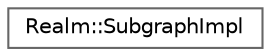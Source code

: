 digraph "Graphical Class Hierarchy"
{
 // LATEX_PDF_SIZE
  bgcolor="transparent";
  edge [fontname=Helvetica,fontsize=10,labelfontname=Helvetica,labelfontsize=10];
  node [fontname=Helvetica,fontsize=10,shape=box,height=0.2,width=0.4];
  rankdir="LR";
  Node0 [id="Node000000",label="Realm::SubgraphImpl",height=0.2,width=0.4,color="grey40", fillcolor="white", style="filled",URL="$classRealm_1_1SubgraphImpl.html",tooltip=" "];
}
